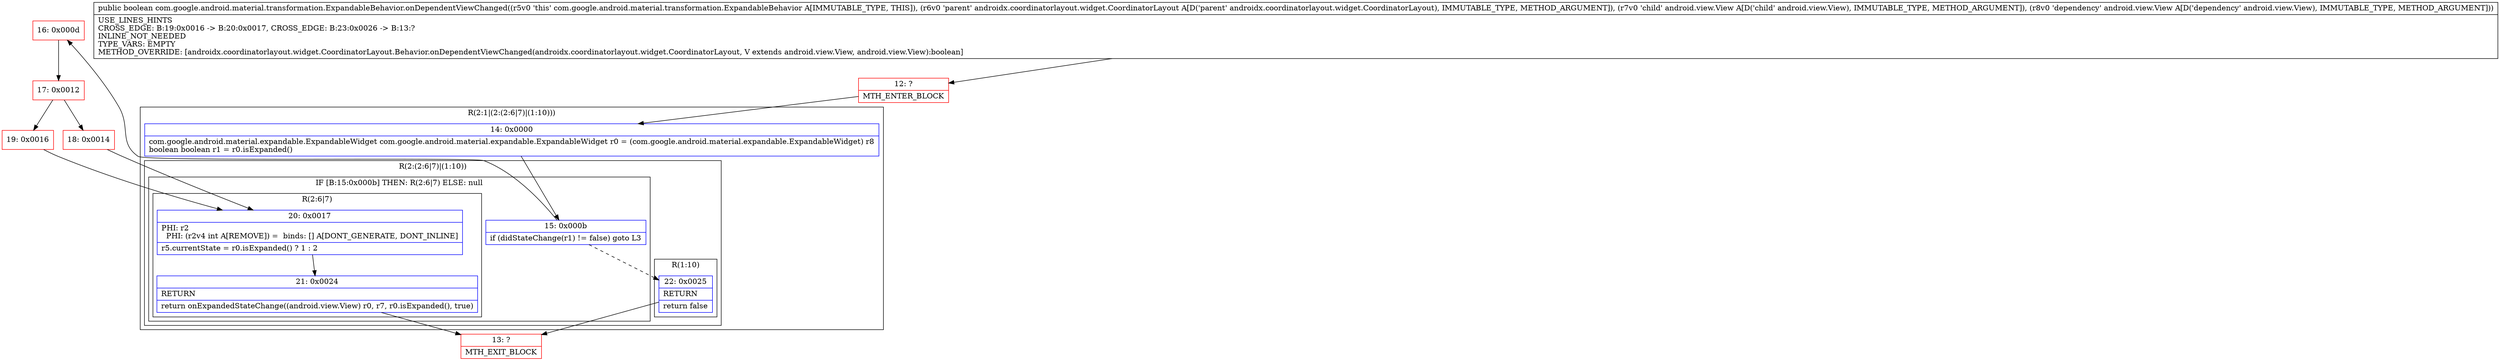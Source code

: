 digraph "CFG forcom.google.android.material.transformation.ExpandableBehavior.onDependentViewChanged(Landroidx\/coordinatorlayout\/widget\/CoordinatorLayout;Landroid\/view\/View;Landroid\/view\/View;)Z" {
subgraph cluster_Region_1950114569 {
label = "R(2:1|(2:(2:6|7)|(1:10)))";
node [shape=record,color=blue];
Node_14 [shape=record,label="{14\:\ 0x0000|com.google.android.material.expandable.ExpandableWidget com.google.android.material.expandable.ExpandableWidget r0 = (com.google.android.material.expandable.ExpandableWidget) r8\lboolean boolean r1 = r0.isExpanded()\l}"];
subgraph cluster_Region_169713476 {
label = "R(2:(2:6|7)|(1:10))";
node [shape=record,color=blue];
subgraph cluster_IfRegion_1313912663 {
label = "IF [B:15:0x000b] THEN: R(2:6|7) ELSE: null";
node [shape=record,color=blue];
Node_15 [shape=record,label="{15\:\ 0x000b|if (didStateChange(r1) != false) goto L3\l}"];
subgraph cluster_Region_1093888773 {
label = "R(2:6|7)";
node [shape=record,color=blue];
Node_20 [shape=record,label="{20\:\ 0x0017|PHI: r2 \l  PHI: (r2v4 int A[REMOVE]) =  binds: [] A[DONT_GENERATE, DONT_INLINE]\l|r5.currentState = r0.isExpanded() ? 1 : 2\l}"];
Node_21 [shape=record,label="{21\:\ 0x0024|RETURN\l|return onExpandedStateChange((android.view.View) r0, r7, r0.isExpanded(), true)\l}"];
}
}
subgraph cluster_Region_1703177124 {
label = "R(1:10)";
node [shape=record,color=blue];
Node_22 [shape=record,label="{22\:\ 0x0025|RETURN\l|return false\l}"];
}
}
}
Node_12 [shape=record,color=red,label="{12\:\ ?|MTH_ENTER_BLOCK\l}"];
Node_16 [shape=record,color=red,label="{16\:\ 0x000d}"];
Node_17 [shape=record,color=red,label="{17\:\ 0x0012}"];
Node_18 [shape=record,color=red,label="{18\:\ 0x0014}"];
Node_13 [shape=record,color=red,label="{13\:\ ?|MTH_EXIT_BLOCK\l}"];
Node_19 [shape=record,color=red,label="{19\:\ 0x0016}"];
MethodNode[shape=record,label="{public boolean com.google.android.material.transformation.ExpandableBehavior.onDependentViewChanged((r5v0 'this' com.google.android.material.transformation.ExpandableBehavior A[IMMUTABLE_TYPE, THIS]), (r6v0 'parent' androidx.coordinatorlayout.widget.CoordinatorLayout A[D('parent' androidx.coordinatorlayout.widget.CoordinatorLayout), IMMUTABLE_TYPE, METHOD_ARGUMENT]), (r7v0 'child' android.view.View A[D('child' android.view.View), IMMUTABLE_TYPE, METHOD_ARGUMENT]), (r8v0 'dependency' android.view.View A[D('dependency' android.view.View), IMMUTABLE_TYPE, METHOD_ARGUMENT]))  | USE_LINES_HINTS\lCROSS_EDGE: B:19:0x0016 \-\> B:20:0x0017, CROSS_EDGE: B:23:0x0026 \-\> B:13:?\lINLINE_NOT_NEEDED\lTYPE_VARS: EMPTY\lMETHOD_OVERRIDE: [androidx.coordinatorlayout.widget.CoordinatorLayout.Behavior.onDependentViewChanged(androidx.coordinatorlayout.widget.CoordinatorLayout, V extends android.view.View, android.view.View):boolean]\l}"];
MethodNode -> Node_12;Node_14 -> Node_15;
Node_15 -> Node_16;
Node_15 -> Node_22[style=dashed];
Node_20 -> Node_21;
Node_21 -> Node_13;
Node_22 -> Node_13;
Node_12 -> Node_14;
Node_16 -> Node_17;
Node_17 -> Node_18;
Node_17 -> Node_19;
Node_18 -> Node_20;
Node_19 -> Node_20;
}

